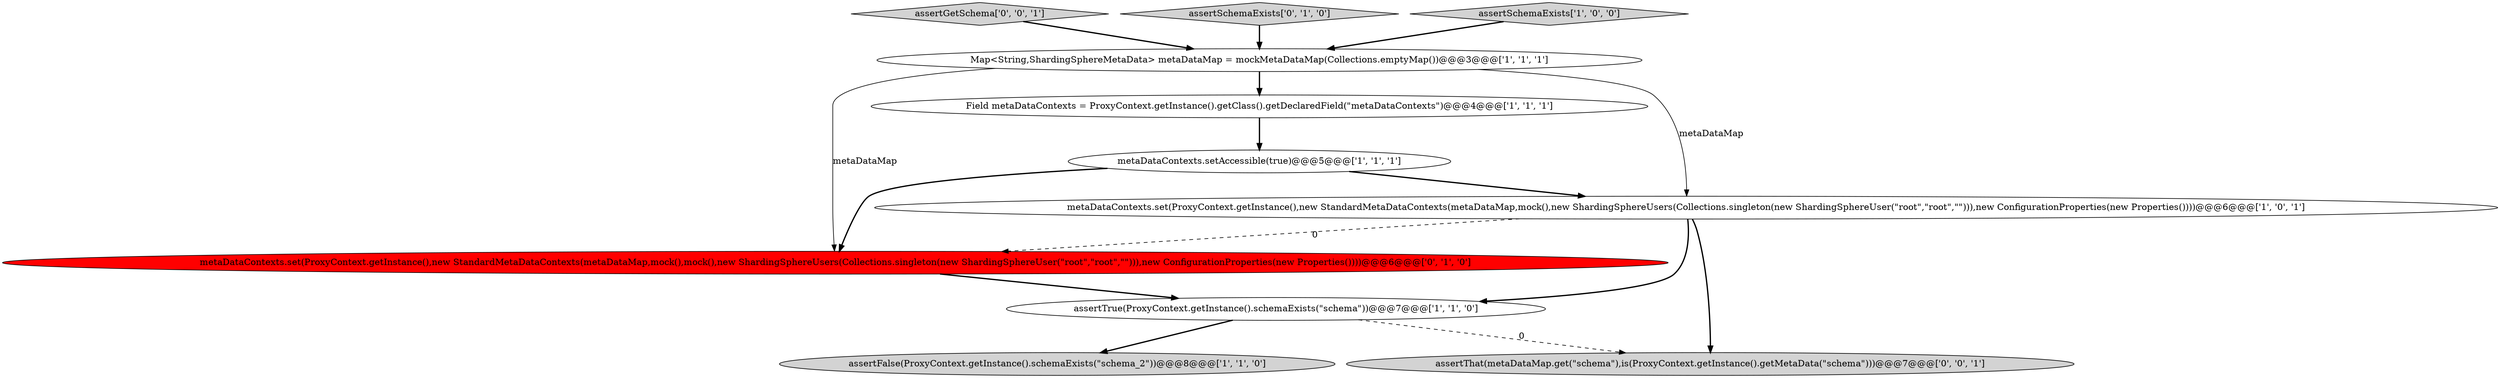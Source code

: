 digraph {
5 [style = filled, label = "assertTrue(ProxyContext.getInstance().schemaExists(\"schema\"))@@@7@@@['1', '1', '0']", fillcolor = white, shape = ellipse image = "AAA0AAABBB1BBB"];
6 [style = filled, label = "metaDataContexts.setAccessible(true)@@@5@@@['1', '1', '1']", fillcolor = white, shape = ellipse image = "AAA0AAABBB1BBB"];
2 [style = filled, label = "assertFalse(ProxyContext.getInstance().schemaExists(\"schema_2\"))@@@8@@@['1', '1', '0']", fillcolor = lightgray, shape = ellipse image = "AAA0AAABBB1BBB"];
0 [style = filled, label = "metaDataContexts.set(ProxyContext.getInstance(),new StandardMetaDataContexts(metaDataMap,mock(),new ShardingSphereUsers(Collections.singleton(new ShardingSphereUser(\"root\",\"root\",\"\"))),new ConfigurationProperties(new Properties())))@@@6@@@['1', '0', '1']", fillcolor = white, shape = ellipse image = "AAA0AAABBB1BBB"];
10 [style = filled, label = "assertGetSchema['0', '0', '1']", fillcolor = lightgray, shape = diamond image = "AAA0AAABBB3BBB"];
9 [style = filled, label = "assertThat(metaDataMap.get(\"schema\"),is(ProxyContext.getInstance().getMetaData(\"schema\")))@@@7@@@['0', '0', '1']", fillcolor = lightgray, shape = ellipse image = "AAA0AAABBB3BBB"];
7 [style = filled, label = "metaDataContexts.set(ProxyContext.getInstance(),new StandardMetaDataContexts(metaDataMap,mock(),mock(),new ShardingSphereUsers(Collections.singleton(new ShardingSphereUser(\"root\",\"root\",\"\"))),new ConfigurationProperties(new Properties())))@@@6@@@['0', '1', '0']", fillcolor = red, shape = ellipse image = "AAA1AAABBB2BBB"];
8 [style = filled, label = "assertSchemaExists['0', '1', '0']", fillcolor = lightgray, shape = diamond image = "AAA0AAABBB2BBB"];
4 [style = filled, label = "assertSchemaExists['1', '0', '0']", fillcolor = lightgray, shape = diamond image = "AAA0AAABBB1BBB"];
1 [style = filled, label = "Map<String,ShardingSphereMetaData> metaDataMap = mockMetaDataMap(Collections.emptyMap())@@@3@@@['1', '1', '1']", fillcolor = white, shape = ellipse image = "AAA0AAABBB1BBB"];
3 [style = filled, label = "Field metaDataContexts = ProxyContext.getInstance().getClass().getDeclaredField(\"metaDataContexts\")@@@4@@@['1', '1', '1']", fillcolor = white, shape = ellipse image = "AAA0AAABBB1BBB"];
1->3 [style = bold, label=""];
8->1 [style = bold, label=""];
3->6 [style = bold, label=""];
5->2 [style = bold, label=""];
4->1 [style = bold, label=""];
7->5 [style = bold, label=""];
6->0 [style = bold, label=""];
0->9 [style = bold, label=""];
5->9 [style = dashed, label="0"];
6->7 [style = bold, label=""];
10->1 [style = bold, label=""];
0->7 [style = dashed, label="0"];
1->7 [style = solid, label="metaDataMap"];
1->0 [style = solid, label="metaDataMap"];
0->5 [style = bold, label=""];
}
